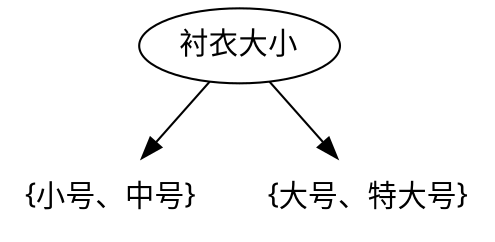 digraph shirtBinary {
	node [fontname=STKAITI shape=plaintext]
	A [label="衬衣大小" shape=oval]
	B [label="{小号、中号}"]
	C [label="{大号、特大号}"]
	A -> B
	A -> C
}
